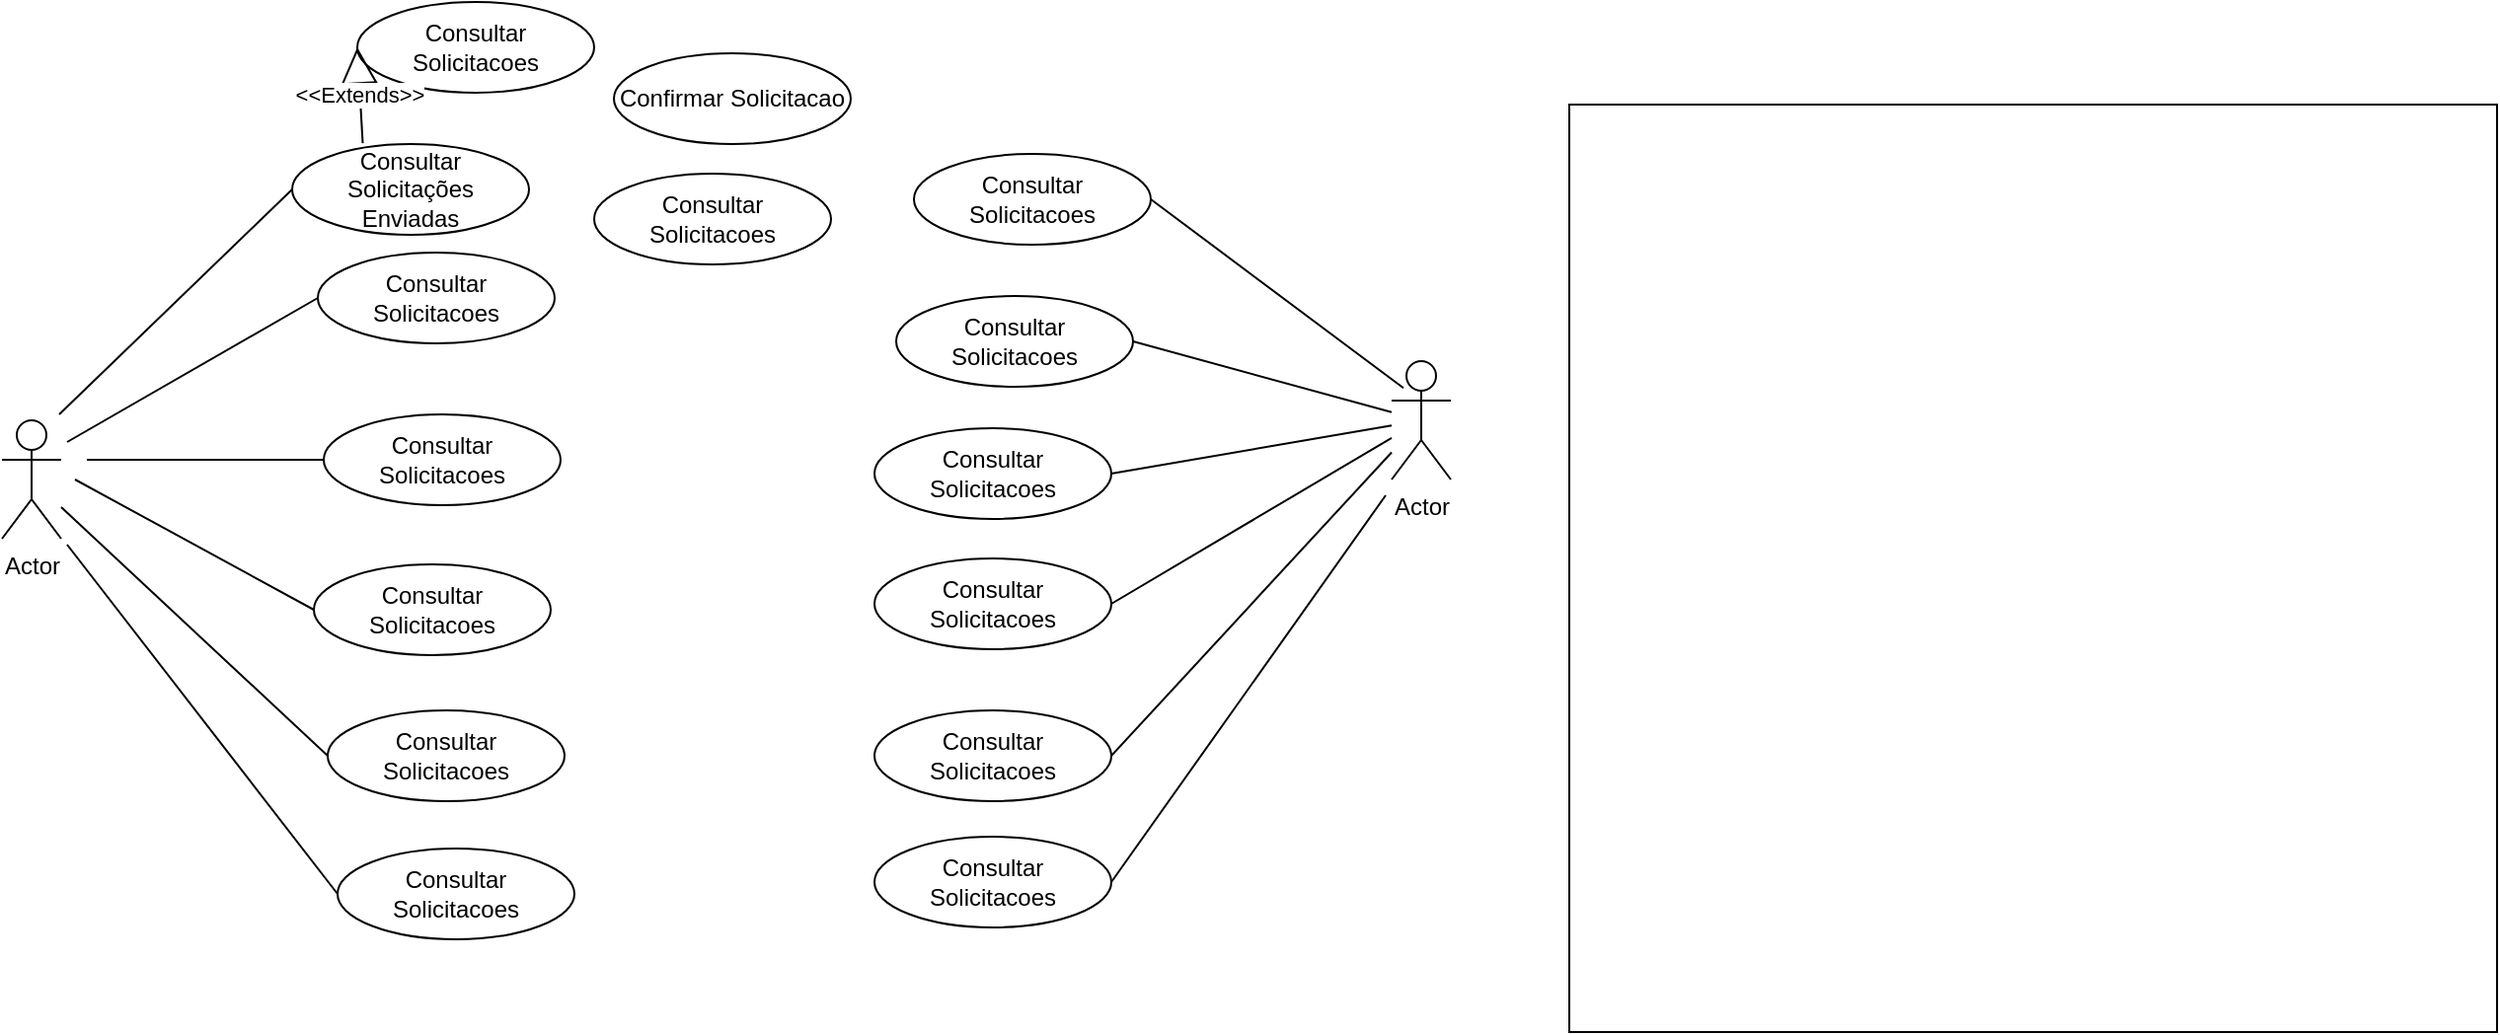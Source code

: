 <mxfile version="21.5.0" type="github">
  <diagram id="C5RBs43oDa-KdzZeNtuy" name="Page-1">
    <mxGraphModel dx="1290" dy="564" grid="0" gridSize="16" guides="1" tooltips="1" connect="1" arrows="1" fold="1" page="1" pageScale="1" pageWidth="827" pageHeight="1169" math="0" shadow="0">
      <root>
        <mxCell id="WIyWlLk6GJQsqaUBKTNV-0" />
        <mxCell id="WIyWlLk6GJQsqaUBKTNV-1" parent="WIyWlLk6GJQsqaUBKTNV-0" />
        <mxCell id="eAgW7_lrO3qcVSM66CYS-31" value="" style="whiteSpace=wrap;html=1;aspect=fixed;" vertex="1" parent="WIyWlLk6GJQsqaUBKTNV-1">
          <mxGeometry x="838" y="66" width="470" height="470" as="geometry" />
        </mxCell>
        <mxCell id="eAgW7_lrO3qcVSM66CYS-32" value="Actor" style="shape=umlActor;verticalLabelPosition=bottom;verticalAlign=top;html=1;outlineConnect=0;" vertex="1" parent="WIyWlLk6GJQsqaUBKTNV-1">
          <mxGeometry x="44" y="226" width="30" height="60" as="geometry" />
        </mxCell>
        <mxCell id="eAgW7_lrO3qcVSM66CYS-34" value="Consultar Solicitacoes" style="ellipse;whiteSpace=wrap;html=1;" vertex="1" parent="WIyWlLk6GJQsqaUBKTNV-1">
          <mxGeometry x="204" y="141" width="120" height="46" as="geometry" />
        </mxCell>
        <mxCell id="eAgW7_lrO3qcVSM66CYS-35" value="Confirmar Solicitacao" style="ellipse;whiteSpace=wrap;html=1;" vertex="1" parent="WIyWlLk6GJQsqaUBKTNV-1">
          <mxGeometry x="354" y="40" width="120" height="46" as="geometry" />
        </mxCell>
        <mxCell id="eAgW7_lrO3qcVSM66CYS-36" value="Consultar Solicitacoes" style="ellipse;whiteSpace=wrap;html=1;" vertex="1" parent="WIyWlLk6GJQsqaUBKTNV-1">
          <mxGeometry x="224" y="14" width="120" height="46" as="geometry" />
        </mxCell>
        <mxCell id="eAgW7_lrO3qcVSM66CYS-37" value="Consultar Solicitacoes" style="ellipse;whiteSpace=wrap;html=1;" vertex="1" parent="WIyWlLk6GJQsqaUBKTNV-1">
          <mxGeometry x="214" y="443" width="120" height="46" as="geometry" />
        </mxCell>
        <mxCell id="eAgW7_lrO3qcVSM66CYS-38" value="Consultar Solicitacoes" style="ellipse;whiteSpace=wrap;html=1;" vertex="1" parent="WIyWlLk6GJQsqaUBKTNV-1">
          <mxGeometry x="207" y="223" width="120" height="46" as="geometry" />
        </mxCell>
        <mxCell id="eAgW7_lrO3qcVSM66CYS-39" value="Consultar Solicitacoes" style="ellipse;whiteSpace=wrap;html=1;" vertex="1" parent="WIyWlLk6GJQsqaUBKTNV-1">
          <mxGeometry x="209" y="373" width="120" height="46" as="geometry" />
        </mxCell>
        <mxCell id="eAgW7_lrO3qcVSM66CYS-40" value="Consultar Solicitacoes" style="ellipse;whiteSpace=wrap;html=1;" vertex="1" parent="WIyWlLk6GJQsqaUBKTNV-1">
          <mxGeometry x="202" y="299" width="120" height="46" as="geometry" />
        </mxCell>
        <mxCell id="eAgW7_lrO3qcVSM66CYS-42" value="Consultar Solicitações&lt;br&gt;Enviadas" style="ellipse;whiteSpace=wrap;html=1;" vertex="1" parent="WIyWlLk6GJQsqaUBKTNV-1">
          <mxGeometry x="191" y="86" width="120" height="46" as="geometry" />
        </mxCell>
        <mxCell id="eAgW7_lrO3qcVSM66CYS-62" value="" style="endArrow=none;html=1;rounded=0;entryX=0;entryY=0.5;entryDx=0;entryDy=0;" edge="1" parent="WIyWlLk6GJQsqaUBKTNV-1" target="eAgW7_lrO3qcVSM66CYS-42">
          <mxGeometry width="50" height="50" relative="1" as="geometry">
            <mxPoint x="73" y="223" as="sourcePoint" />
            <mxPoint x="135" y="156" as="targetPoint" />
          </mxGeometry>
        </mxCell>
        <mxCell id="eAgW7_lrO3qcVSM66CYS-63" value="" style="endArrow=none;html=1;rounded=0;entryX=0;entryY=0.5;entryDx=0;entryDy=0;" edge="1" parent="WIyWlLk6GJQsqaUBKTNV-1" target="eAgW7_lrO3qcVSM66CYS-38">
          <mxGeometry width="50" height="50" relative="1" as="geometry">
            <mxPoint x="87" y="246" as="sourcePoint" />
            <mxPoint x="149" y="223" as="targetPoint" />
          </mxGeometry>
        </mxCell>
        <mxCell id="eAgW7_lrO3qcVSM66CYS-67" value="" style="endArrow=none;html=1;rounded=0;entryX=0;entryY=0.5;entryDx=0;entryDy=0;" edge="1" parent="WIyWlLk6GJQsqaUBKTNV-1" target="eAgW7_lrO3qcVSM66CYS-34">
          <mxGeometry width="50" height="50" relative="1" as="geometry">
            <mxPoint x="77" y="237" as="sourcePoint" />
            <mxPoint x="147" y="187" as="targetPoint" />
          </mxGeometry>
        </mxCell>
        <mxCell id="eAgW7_lrO3qcVSM66CYS-68" value="" style="endArrow=none;html=1;rounded=0;entryX=0;entryY=0.5;entryDx=0;entryDy=0;" edge="1" parent="WIyWlLk6GJQsqaUBKTNV-1" target="eAgW7_lrO3qcVSM66CYS-37">
          <mxGeometry width="50" height="50" relative="1" as="geometry">
            <mxPoint x="77" y="289" as="sourcePoint" />
            <mxPoint x="121" y="280" as="targetPoint" />
          </mxGeometry>
        </mxCell>
        <mxCell id="eAgW7_lrO3qcVSM66CYS-69" value="" style="endArrow=none;html=1;rounded=0;entryX=0;entryY=0.5;entryDx=0;entryDy=0;" edge="1" parent="WIyWlLk6GJQsqaUBKTNV-1" target="eAgW7_lrO3qcVSM66CYS-40">
          <mxGeometry width="50" height="50" relative="1" as="geometry">
            <mxPoint x="81" y="256" as="sourcePoint" />
            <mxPoint x="81" y="335" as="targetPoint" />
          </mxGeometry>
        </mxCell>
        <mxCell id="eAgW7_lrO3qcVSM66CYS-70" value="" style="endArrow=none;html=1;rounded=0;entryX=0;entryY=0.5;entryDx=0;entryDy=0;" edge="1" parent="WIyWlLk6GJQsqaUBKTNV-1" source="eAgW7_lrO3qcVSM66CYS-32" target="eAgW7_lrO3qcVSM66CYS-39">
          <mxGeometry width="50" height="50" relative="1" as="geometry">
            <mxPoint x="47" y="419" as="sourcePoint" />
            <mxPoint x="97" y="369" as="targetPoint" />
          </mxGeometry>
        </mxCell>
        <mxCell id="eAgW7_lrO3qcVSM66CYS-84" value="Actor" style="shape=umlActor;verticalLabelPosition=bottom;verticalAlign=top;html=1;outlineConnect=0;" vertex="1" parent="WIyWlLk6GJQsqaUBKTNV-1">
          <mxGeometry x="748" y="196" width="30" height="60" as="geometry" />
        </mxCell>
        <mxCell id="eAgW7_lrO3qcVSM66CYS-85" value="Consultar Solicitacoes" style="ellipse;whiteSpace=wrap;html=1;" vertex="1" parent="WIyWlLk6GJQsqaUBKTNV-1">
          <mxGeometry x="497" y="163" width="120" height="46" as="geometry" />
        </mxCell>
        <mxCell id="eAgW7_lrO3qcVSM66CYS-98" style="edgeStyle=orthogonalEdgeStyle;rounded=0;orthogonalLoop=1;jettySize=auto;html=1;exitX=0;exitY=0.5;exitDx=0;exitDy=0;" edge="1" parent="WIyWlLk6GJQsqaUBKTNV-1" source="eAgW7_lrO3qcVSM66CYS-86">
          <mxGeometry relative="1" as="geometry">
            <mxPoint x="502" y="470" as="targetPoint" />
          </mxGeometry>
        </mxCell>
        <mxCell id="eAgW7_lrO3qcVSM66CYS-86" value="Consultar Solicitacoes" style="ellipse;whiteSpace=wrap;html=1;" vertex="1" parent="WIyWlLk6GJQsqaUBKTNV-1">
          <mxGeometry x="486" y="437" width="120" height="46" as="geometry" />
        </mxCell>
        <mxCell id="eAgW7_lrO3qcVSM66CYS-87" value="Consultar Solicitacoes" style="ellipse;whiteSpace=wrap;html=1;" vertex="1" parent="WIyWlLk6GJQsqaUBKTNV-1">
          <mxGeometry x="486" y="230" width="120" height="46" as="geometry" />
        </mxCell>
        <mxCell id="eAgW7_lrO3qcVSM66CYS-88" value="Consultar Solicitacoes" style="ellipse;whiteSpace=wrap;html=1;" vertex="1" parent="WIyWlLk6GJQsqaUBKTNV-1">
          <mxGeometry x="486" y="373" width="120" height="46" as="geometry" />
        </mxCell>
        <mxCell id="eAgW7_lrO3qcVSM66CYS-89" value="Consultar Solicitacoes" style="ellipse;whiteSpace=wrap;html=1;" vertex="1" parent="WIyWlLk6GJQsqaUBKTNV-1">
          <mxGeometry x="486" y="296" width="120" height="46" as="geometry" />
        </mxCell>
        <mxCell id="eAgW7_lrO3qcVSM66CYS-101" style="edgeStyle=orthogonalEdgeStyle;rounded=0;orthogonalLoop=1;jettySize=auto;html=1;exitX=0;exitY=0.5;exitDx=0;exitDy=0;entryX=0;entryY=0.5;entryDx=0;entryDy=0;" edge="1" parent="WIyWlLk6GJQsqaUBKTNV-1" source="eAgW7_lrO3qcVSM66CYS-90" target="eAgW7_lrO3qcVSM66CYS-90">
          <mxGeometry relative="1" as="geometry">
            <mxPoint x="505" y="122" as="targetPoint" />
          </mxGeometry>
        </mxCell>
        <mxCell id="eAgW7_lrO3qcVSM66CYS-90" value="Consultar Solicitacoes" style="ellipse;whiteSpace=wrap;html=1;" vertex="1" parent="WIyWlLk6GJQsqaUBKTNV-1">
          <mxGeometry x="506" y="91" width="120" height="46" as="geometry" />
        </mxCell>
        <mxCell id="eAgW7_lrO3qcVSM66CYS-91" value="" style="endArrow=none;html=1;rounded=0;entryX=1;entryY=0.5;entryDx=0;entryDy=0;exitX=0.2;exitY=0.227;exitDx=0;exitDy=0;exitPerimeter=0;" edge="1" parent="WIyWlLk6GJQsqaUBKTNV-1" target="eAgW7_lrO3qcVSM66CYS-90" source="eAgW7_lrO3qcVSM66CYS-84">
          <mxGeometry width="50" height="50" relative="1" as="geometry">
            <mxPoint x="744" y="196" as="sourcePoint" />
            <mxPoint x="737" y="164" as="targetPoint" />
          </mxGeometry>
        </mxCell>
        <mxCell id="eAgW7_lrO3qcVSM66CYS-92" value="" style="endArrow=none;html=1;rounded=0;entryX=1;entryY=0.5;entryDx=0;entryDy=0;" edge="1" parent="WIyWlLk6GJQsqaUBKTNV-1" target="eAgW7_lrO3qcVSM66CYS-87" source="eAgW7_lrO3qcVSM66CYS-84">
          <mxGeometry width="50" height="50" relative="1" as="geometry">
            <mxPoint x="742" y="221" as="sourcePoint" />
            <mxPoint x="751" y="231" as="targetPoint" />
          </mxGeometry>
        </mxCell>
        <mxCell id="eAgW7_lrO3qcVSM66CYS-93" value="" style="endArrow=none;html=1;rounded=0;entryX=1;entryY=0.5;entryDx=0;entryDy=0;" edge="1" parent="WIyWlLk6GJQsqaUBKTNV-1" target="eAgW7_lrO3qcVSM66CYS-85" source="eAgW7_lrO3qcVSM66CYS-84">
          <mxGeometry width="50" height="50" relative="1" as="geometry">
            <mxPoint x="734" y="210" as="sourcePoint" />
            <mxPoint x="749" y="195" as="targetPoint" />
          </mxGeometry>
        </mxCell>
        <mxCell id="eAgW7_lrO3qcVSM66CYS-96" value="" style="endArrow=none;html=1;rounded=0;entryX=1;entryY=0.5;entryDx=0;entryDy=0;" edge="1" parent="WIyWlLk6GJQsqaUBKTNV-1" source="eAgW7_lrO3qcVSM66CYS-84" target="eAgW7_lrO3qcVSM66CYS-88">
          <mxGeometry width="50" height="50" relative="1" as="geometry">
            <mxPoint x="743" y="252" as="sourcePoint" />
            <mxPoint x="699" y="377" as="targetPoint" />
          </mxGeometry>
        </mxCell>
        <mxCell id="eAgW7_lrO3qcVSM66CYS-100" value="" style="endArrow=none;html=1;rounded=0;exitX=1;exitY=0.5;exitDx=0;exitDy=0;" edge="1" parent="WIyWlLk6GJQsqaUBKTNV-1" source="eAgW7_lrO3qcVSM66CYS-89" target="eAgW7_lrO3qcVSM66CYS-84">
          <mxGeometry width="50" height="50" relative="1" as="geometry">
            <mxPoint x="684" y="285" as="sourcePoint" />
            <mxPoint x="742" y="233" as="targetPoint" />
          </mxGeometry>
        </mxCell>
        <mxCell id="eAgW7_lrO3qcVSM66CYS-103" value="" style="endArrow=none;html=1;rounded=0;exitX=1;exitY=0.5;exitDx=0;exitDy=0;" edge="1" parent="WIyWlLk6GJQsqaUBKTNV-1" source="eAgW7_lrO3qcVSM66CYS-86">
          <mxGeometry width="50" height="50" relative="1" as="geometry">
            <mxPoint x="827" y="296" as="sourcePoint" />
            <mxPoint x="745" y="264" as="targetPoint" />
          </mxGeometry>
        </mxCell>
        <mxCell id="eAgW7_lrO3qcVSM66CYS-104" value="Consultar Solicitacoes" style="ellipse;whiteSpace=wrap;html=1;" vertex="1" parent="WIyWlLk6GJQsqaUBKTNV-1">
          <mxGeometry x="344" y="101" width="120" height="46" as="geometry" />
        </mxCell>
        <mxCell id="eAgW7_lrO3qcVSM66CYS-105" value="&amp;lt;&amp;lt;Extends&amp;gt;&amp;gt;" style="endArrow=block;endSize=16;endFill=0;html=1;rounded=0;exitX=0.298;exitY=-0.009;exitDx=0;exitDy=0;exitPerimeter=0;entryX=0;entryY=0.5;entryDx=0;entryDy=0;" edge="1" parent="WIyWlLk6GJQsqaUBKTNV-1" source="eAgW7_lrO3qcVSM66CYS-42" target="eAgW7_lrO3qcVSM66CYS-36">
          <mxGeometry width="160" relative="1" as="geometry">
            <mxPoint x="120" y="52" as="sourcePoint" />
            <mxPoint x="280" y="52" as="targetPoint" />
          </mxGeometry>
        </mxCell>
      </root>
    </mxGraphModel>
  </diagram>
</mxfile>

